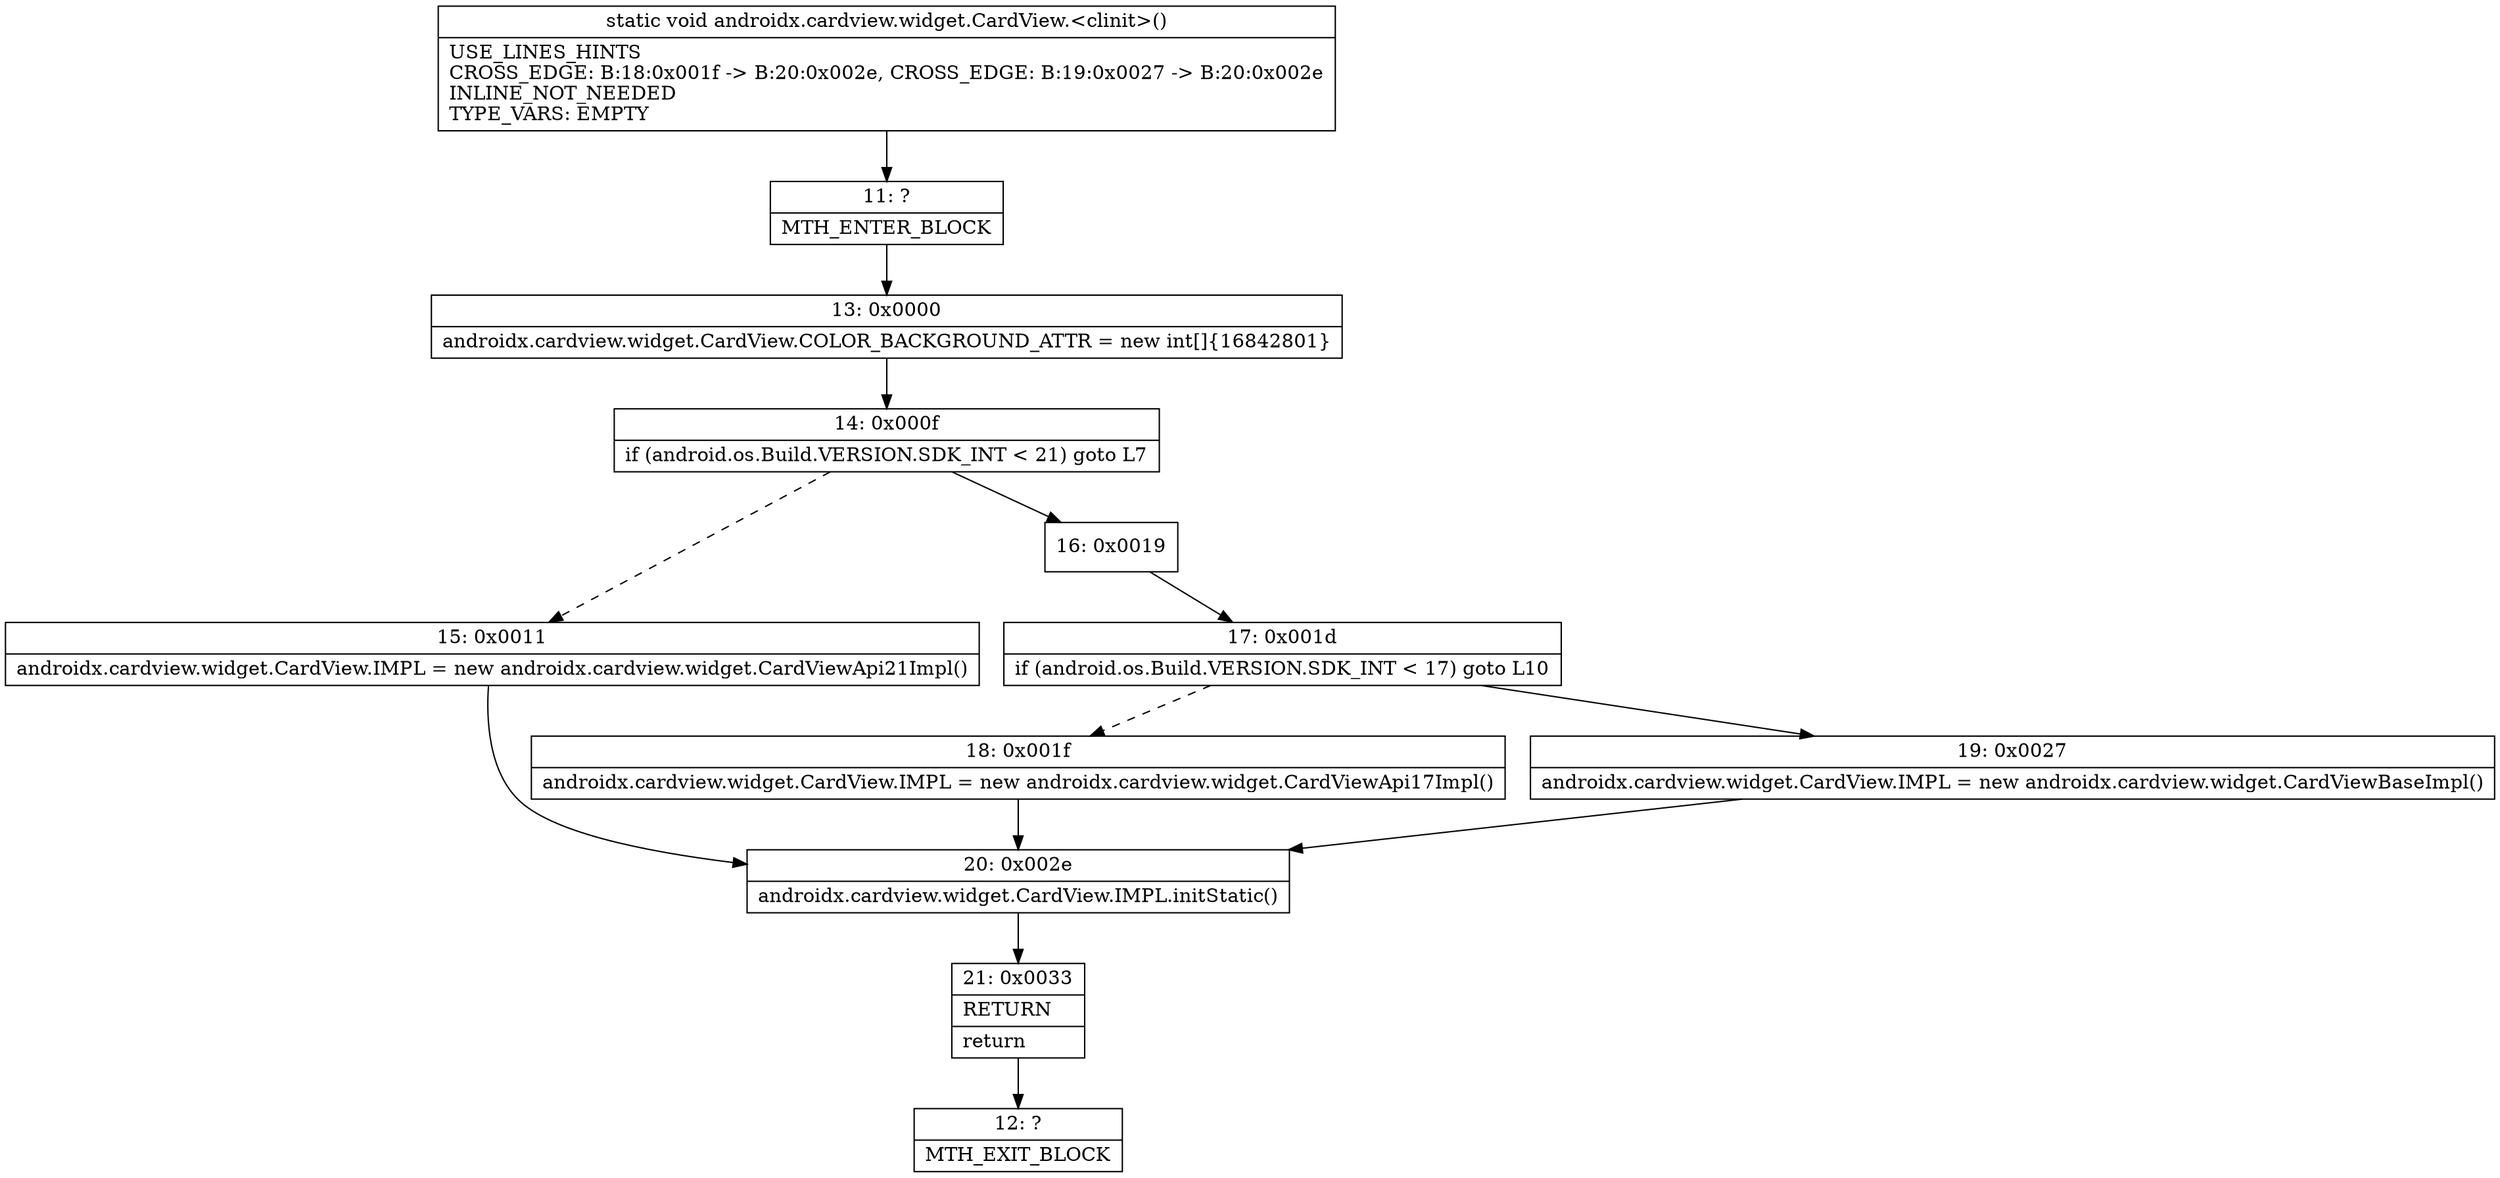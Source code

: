 digraph "CFG forandroidx.cardview.widget.CardView.\<clinit\>()V" {
Node_11 [shape=record,label="{11\:\ ?|MTH_ENTER_BLOCK\l}"];
Node_13 [shape=record,label="{13\:\ 0x0000|androidx.cardview.widget.CardView.COLOR_BACKGROUND_ATTR = new int[]\{16842801\}\l}"];
Node_14 [shape=record,label="{14\:\ 0x000f|if (android.os.Build.VERSION.SDK_INT \< 21) goto L7\l}"];
Node_15 [shape=record,label="{15\:\ 0x0011|androidx.cardview.widget.CardView.IMPL = new androidx.cardview.widget.CardViewApi21Impl()\l}"];
Node_20 [shape=record,label="{20\:\ 0x002e|androidx.cardview.widget.CardView.IMPL.initStatic()\l}"];
Node_21 [shape=record,label="{21\:\ 0x0033|RETURN\l|return\l}"];
Node_12 [shape=record,label="{12\:\ ?|MTH_EXIT_BLOCK\l}"];
Node_16 [shape=record,label="{16\:\ 0x0019}"];
Node_17 [shape=record,label="{17\:\ 0x001d|if (android.os.Build.VERSION.SDK_INT \< 17) goto L10\l}"];
Node_18 [shape=record,label="{18\:\ 0x001f|androidx.cardview.widget.CardView.IMPL = new androidx.cardview.widget.CardViewApi17Impl()\l}"];
Node_19 [shape=record,label="{19\:\ 0x0027|androidx.cardview.widget.CardView.IMPL = new androidx.cardview.widget.CardViewBaseImpl()\l}"];
MethodNode[shape=record,label="{static void androidx.cardview.widget.CardView.\<clinit\>()  | USE_LINES_HINTS\lCROSS_EDGE: B:18:0x001f \-\> B:20:0x002e, CROSS_EDGE: B:19:0x0027 \-\> B:20:0x002e\lINLINE_NOT_NEEDED\lTYPE_VARS: EMPTY\l}"];
MethodNode -> Node_11;Node_11 -> Node_13;
Node_13 -> Node_14;
Node_14 -> Node_15[style=dashed];
Node_14 -> Node_16;
Node_15 -> Node_20;
Node_20 -> Node_21;
Node_21 -> Node_12;
Node_16 -> Node_17;
Node_17 -> Node_18[style=dashed];
Node_17 -> Node_19;
Node_18 -> Node_20;
Node_19 -> Node_20;
}

